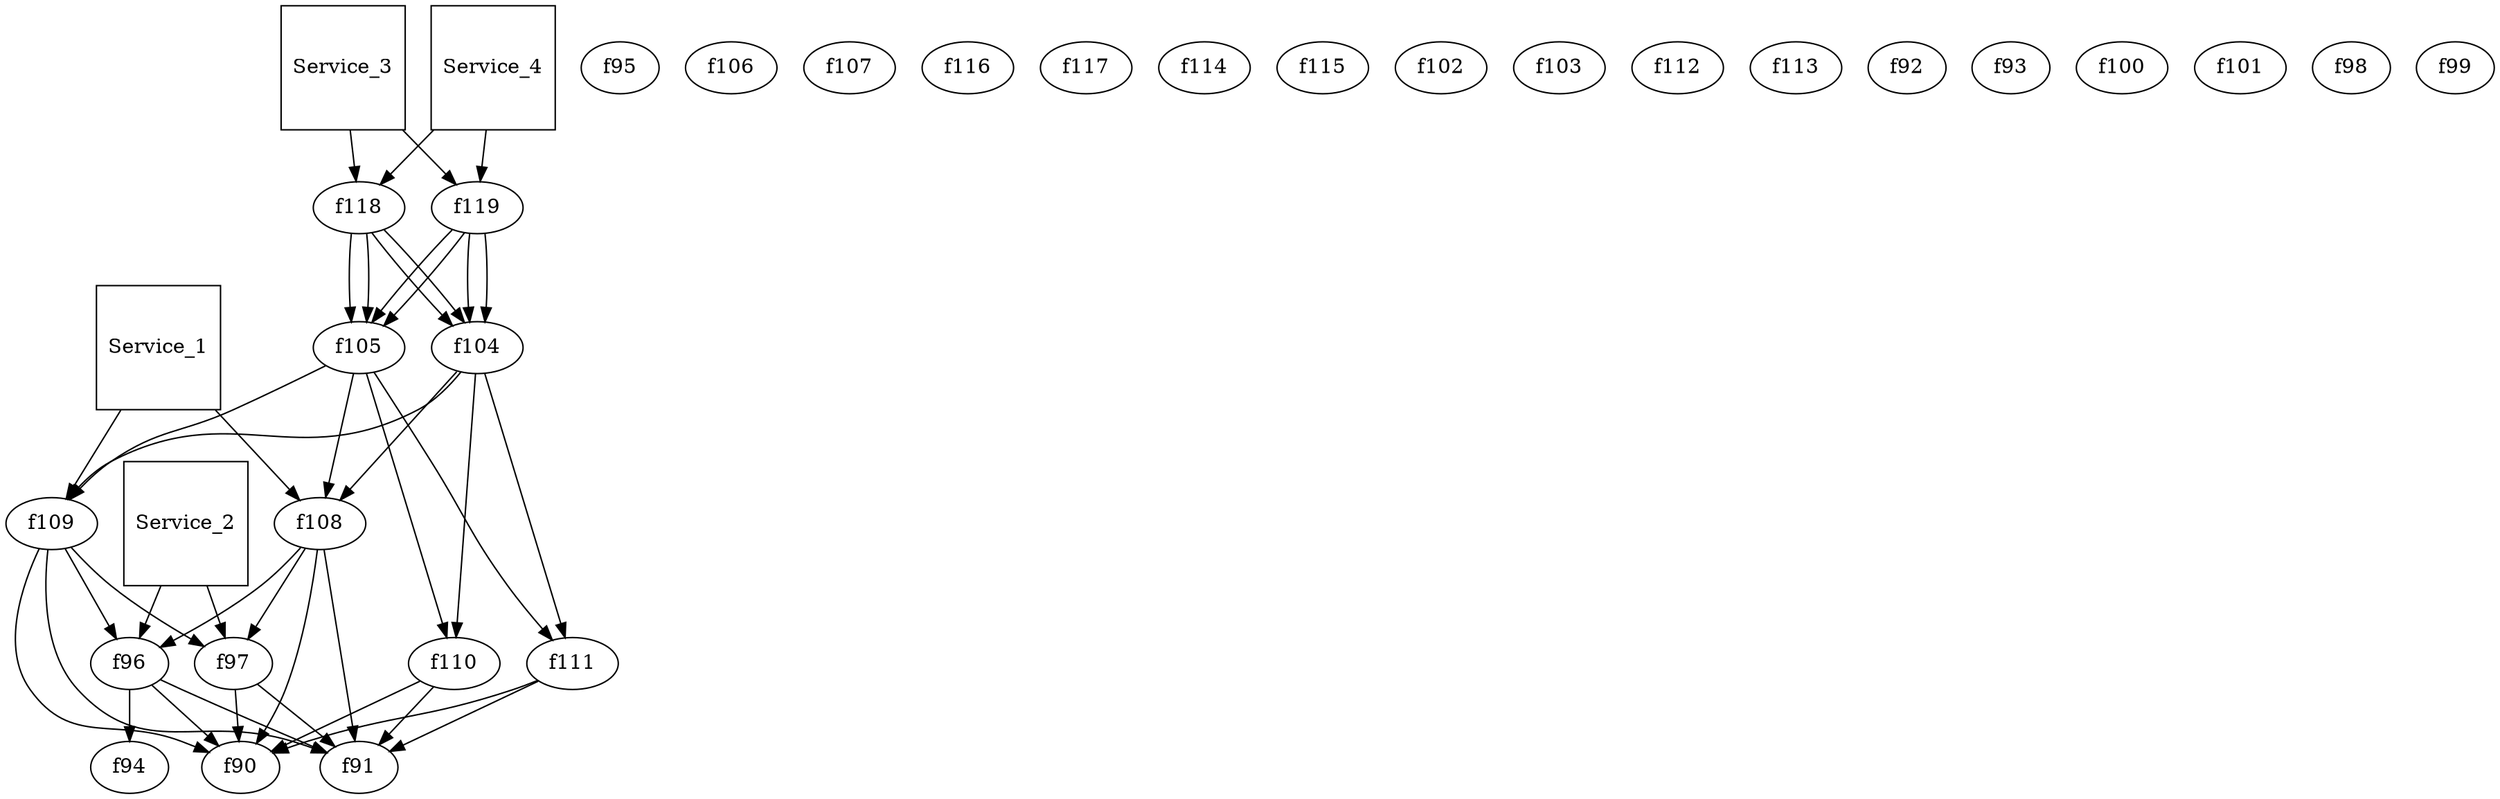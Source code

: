 digraph System{
	f94 ; 	f95 ; 
	f106 ; 	f107 ; 
	f116 ; 	f117 ; 
	f114 ; 	f115 ; 
	f118 ; 	f119 ; 
	f102 ; 	f103 ; 
	f96 ; 	f97 ; 
	f112 ; 	f113 ; 
	f90 ; 	f91 ; 
	f110 ; 	f111 ; 
	f92 ; 	f93 ; 
	f108 ; 	f109 ; 
	f100 ; 	f101 ; 
	f98 ; 	f99 ; 
	f104 ; 	f105 ; 
Service_1[shape=square];
 Service_1->f108; Service_1->f109; f108 -> f96 -> f90;
f108 ->f97; f109 ->f97; f109 ->f96; f96 ->f91; f97 ->f91; f97 ->f90; 
Service_2[shape=square];
 Service_2->f96; Service_2->f97; f96 -> f94;

Service_3[shape=square];
 Service_3->f118; Service_3->f119; f118 -> f104 -> f110 -> f90;
f118 ->f105; f119 ->f105; f119 ->f104; f104 ->f111; f105 ->f111; f105 ->f110; f110 ->f91; f111 ->f91; f111 ->f90; 
Service_4[shape=square];
 Service_4->f118; Service_4->f119; f118 -> f104 -> f108 -> f90;
f118 ->f105; f119 ->f105; f119 ->f104; f104 ->f109; f105 ->f109; f105 ->f108; f108 ->f91; f109 ->f91; f109 ->f90; 
}
